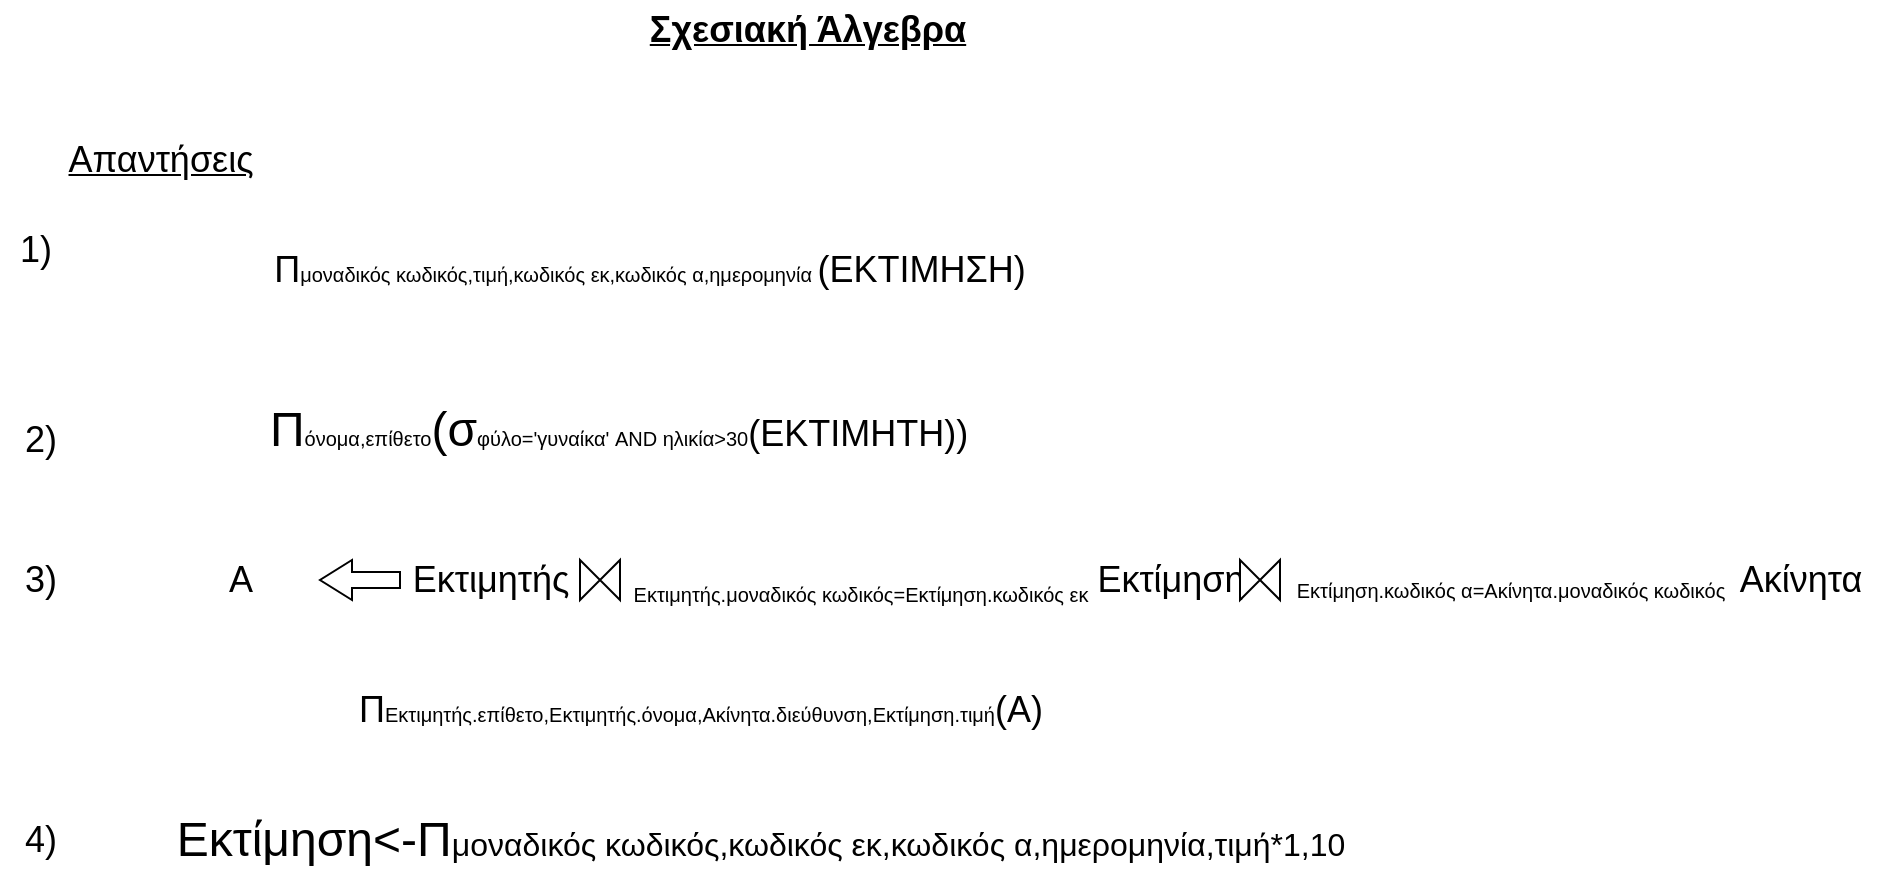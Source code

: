 <mxfile version="15.8.7" type="device"><diagram id="HMEyjgcc_d8wScJX5WnD" name="Σελίδα-1"><mxGraphModel dx="868" dy="553" grid="1" gridSize="10" guides="1" tooltips="1" connect="1" arrows="1" fold="1" page="1" pageScale="1" pageWidth="827" pageHeight="1169" math="0" shadow="0"><root><mxCell id="0"/><mxCell id="1" parent="0"/><mxCell id="5YaH6zCfSbGSFdhDCNAZ-1" value="&lt;font style=&quot;font-size: 18px&quot;&gt;&lt;b&gt;&lt;u&gt;Σχεσιακή Άλγεβρα&lt;/u&gt;&lt;/b&gt;&lt;/font&gt;" style="text;html=1;strokeColor=none;fillColor=none;align=center;verticalAlign=middle;whiteSpace=wrap;rounded=0;" vertex="1" parent="1"><mxGeometry x="329" y="50" width="170" height="30" as="geometry"/></mxCell><mxCell id="5YaH6zCfSbGSFdhDCNAZ-2" value="&lt;u&gt;Απαντήσεις&lt;/u&gt;" style="text;html=1;align=center;verticalAlign=middle;resizable=0;points=[];autosize=1;strokeColor=none;fillColor=none;fontSize=18;" vertex="1" parent="1"><mxGeometry x="35" y="115" width="110" height="30" as="geometry"/></mxCell><mxCell id="5YaH6zCfSbGSFdhDCNAZ-3" value="1)&amp;nbsp;&lt;br&gt;" style="text;html=1;align=center;verticalAlign=middle;resizable=0;points=[];autosize=1;strokeColor=none;fillColor=none;fontSize=18;" vertex="1" parent="1"><mxGeometry x="10" y="160" width="40" height="30" as="geometry"/></mxCell><mxCell id="5YaH6zCfSbGSFdhDCNAZ-5" value="&lt;font style=&quot;font-size: 18px&quot;&gt;Π&lt;/font&gt;&lt;font style=&quot;font-size: 10px&quot;&gt;μοναδικός κωδικός,τιμή,κωδικός εκ,κωδικός α,ημερομηνία&amp;nbsp;&lt;/font&gt;(ΕΚΤΙΜΗΣΗ)" style="text;html=1;strokeColor=none;fillColor=none;align=center;verticalAlign=middle;whiteSpace=wrap;rounded=0;fontSize=18;" vertex="1" parent="1"><mxGeometry x="110" y="170" width="450" height="30" as="geometry"/></mxCell><mxCell id="5YaH6zCfSbGSFdhDCNAZ-7" value="2)" style="text;html=1;align=center;verticalAlign=middle;resizable=0;points=[];autosize=1;strokeColor=none;fillColor=none;fontSize=18;" vertex="1" parent="1"><mxGeometry x="15" y="255" width="30" height="30" as="geometry"/></mxCell><mxCell id="5YaH6zCfSbGSFdhDCNAZ-8" value="&lt;font style=&quot;font-size: 24px&quot;&gt;Π&lt;/font&gt;&lt;font style=&quot;font-size: 10px&quot;&gt;όνομα,επίθετο&lt;/font&gt;&lt;font style=&quot;font-size: 24px&quot;&gt;(σ&lt;/font&gt;&lt;font style=&quot;font-size: 10px&quot;&gt;φύλο='γυναίκα' AND ηλικία&amp;gt;30&lt;/font&gt;(ΕΚΤΙΜΗΤΗ))" style="text;html=1;align=center;verticalAlign=middle;resizable=0;points=[];autosize=1;strokeColor=none;fillColor=none;fontSize=18;" vertex="1" parent="1"><mxGeometry x="139" y="250" width="360" height="30" as="geometry"/></mxCell><mxCell id="5YaH6zCfSbGSFdhDCNAZ-9" value="&lt;font style=&quot;font-size: 18px&quot;&gt;3)&lt;/font&gt;" style="text;html=1;align=center;verticalAlign=middle;resizable=0;points=[];autosize=1;strokeColor=none;fillColor=none;fontSize=10;" vertex="1" parent="1"><mxGeometry x="15" y="330" width="30" height="20" as="geometry"/></mxCell><mxCell id="5YaH6zCfSbGSFdhDCNAZ-10" value="Εκτίμηση" style="text;html=1;align=center;verticalAlign=middle;resizable=0;points=[];autosize=1;strokeColor=none;fillColor=none;fontSize=18;" vertex="1" parent="1"><mxGeometry x="550" y="325" width="90" height="30" as="geometry"/></mxCell><mxCell id="5YaH6zCfSbGSFdhDCNAZ-12" value="" style="triangle;whiteSpace=wrap;html=1;fontSize=18;" vertex="1" parent="1"><mxGeometry x="300" y="330" width="10" height="20" as="geometry"/></mxCell><mxCell id="5YaH6zCfSbGSFdhDCNAZ-13" value="" style="triangle;whiteSpace=wrap;html=1;fontSize=18;direction=west;" vertex="1" parent="1"><mxGeometry x="310" y="330" width="10" height="20" as="geometry"/></mxCell><mxCell id="5YaH6zCfSbGSFdhDCNAZ-14" value="Εκτιμητής" style="text;html=1;align=center;verticalAlign=middle;resizable=0;points=[];autosize=1;strokeColor=none;fillColor=none;fontSize=18;" vertex="1" parent="1"><mxGeometry x="210" y="325" width="90" height="30" as="geometry"/></mxCell><mxCell id="5YaH6zCfSbGSFdhDCNAZ-15" value="" style="triangle;whiteSpace=wrap;html=1;fontSize=18;direction=west;" vertex="1" parent="1"><mxGeometry x="640" y="330" width="10" height="20" as="geometry"/></mxCell><mxCell id="5YaH6zCfSbGSFdhDCNAZ-16" value="" style="triangle;whiteSpace=wrap;html=1;fontSize=18;" vertex="1" parent="1"><mxGeometry x="630" y="330" width="10" height="20" as="geometry"/></mxCell><mxCell id="5YaH6zCfSbGSFdhDCNAZ-21" value="&lt;font style=&quot;font-size: 10px&quot;&gt;Εκτιμητής.μοναδικός κωδικός=Εκτίμηση.κωδικός εκ&lt;/font&gt;" style="text;html=1;align=center;verticalAlign=middle;resizable=0;points=[];autosize=1;strokeColor=none;fillColor=none;fontSize=18;" vertex="1" parent="1"><mxGeometry x="320" y="330" width="240" height="30" as="geometry"/></mxCell><mxCell id="5YaH6zCfSbGSFdhDCNAZ-23" value="Εκτίμηση.κωδικός α=Ακίνητα.μοναδικός κωδικός" style="text;html=1;align=center;verticalAlign=middle;resizable=0;points=[];autosize=1;strokeColor=none;fillColor=none;fontSize=10;" vertex="1" parent="1"><mxGeometry x="650" y="335" width="230" height="20" as="geometry"/></mxCell><mxCell id="5YaH6zCfSbGSFdhDCNAZ-25" value="&lt;font style=&quot;font-size: 18px&quot;&gt;Ακίνητα&lt;/font&gt;" style="text;html=1;align=center;verticalAlign=middle;resizable=0;points=[];autosize=1;strokeColor=none;fillColor=none;fontSize=10;" vertex="1" parent="1"><mxGeometry x="870" y="330" width="80" height="20" as="geometry"/></mxCell><mxCell id="5YaH6zCfSbGSFdhDCNAZ-33" value="" style="shape=singleArrow;whiteSpace=wrap;html=1;arrowWidth=0.4;arrowSize=0.4;fontSize=18;direction=west;" vertex="1" parent="1"><mxGeometry x="170" y="330" width="40" height="20" as="geometry"/></mxCell><mxCell id="5YaH6zCfSbGSFdhDCNAZ-34" value="Α" style="text;html=1;align=center;verticalAlign=middle;resizable=0;points=[];autosize=1;strokeColor=none;fillColor=none;fontSize=18;" vertex="1" parent="1"><mxGeometry x="115" y="325" width="30" height="30" as="geometry"/></mxCell><mxCell id="5YaH6zCfSbGSFdhDCNAZ-35" value="Π&lt;font style=&quot;font-size: 10px&quot;&gt;Εκτιμητής.επίθετο,Εκτιμητής.όνομα,Ακίνητα.διεύθυνση,Εκτίμηση.τιμή&lt;/font&gt;(Α)" style="text;html=1;align=center;verticalAlign=middle;resizable=0;points=[];autosize=1;strokeColor=none;fillColor=none;fontSize=18;" vertex="1" parent="1"><mxGeometry x="180" y="390" width="360" height="30" as="geometry"/></mxCell><mxCell id="5YaH6zCfSbGSFdhDCNAZ-36" value="&lt;font style=&quot;font-size: 18px&quot;&gt;4)&lt;/font&gt;" style="text;html=1;align=center;verticalAlign=middle;resizable=0;points=[];autosize=1;strokeColor=none;fillColor=none;fontSize=10;" vertex="1" parent="1"><mxGeometry x="15" y="460" width="30" height="20" as="geometry"/></mxCell><mxCell id="5YaH6zCfSbGSFdhDCNAZ-40" value="Εκτίμηση&amp;lt;-Π&lt;font size=&quot;3&quot;&gt;μοναδικός κωδικός,κωδικός εκ,κωδικός α,ημερομηνία,τιμή*1,10&lt;/font&gt;" style="text;html=1;align=center;verticalAlign=middle;resizable=0;points=[];autosize=1;strokeColor=none;fillColor=none;fontSize=24;fontFamily=Helvetica;" vertex="1" parent="1"><mxGeometry x="90" y="450" width="600" height="40" as="geometry"/></mxCell></root></mxGraphModel></diagram></mxfile>
